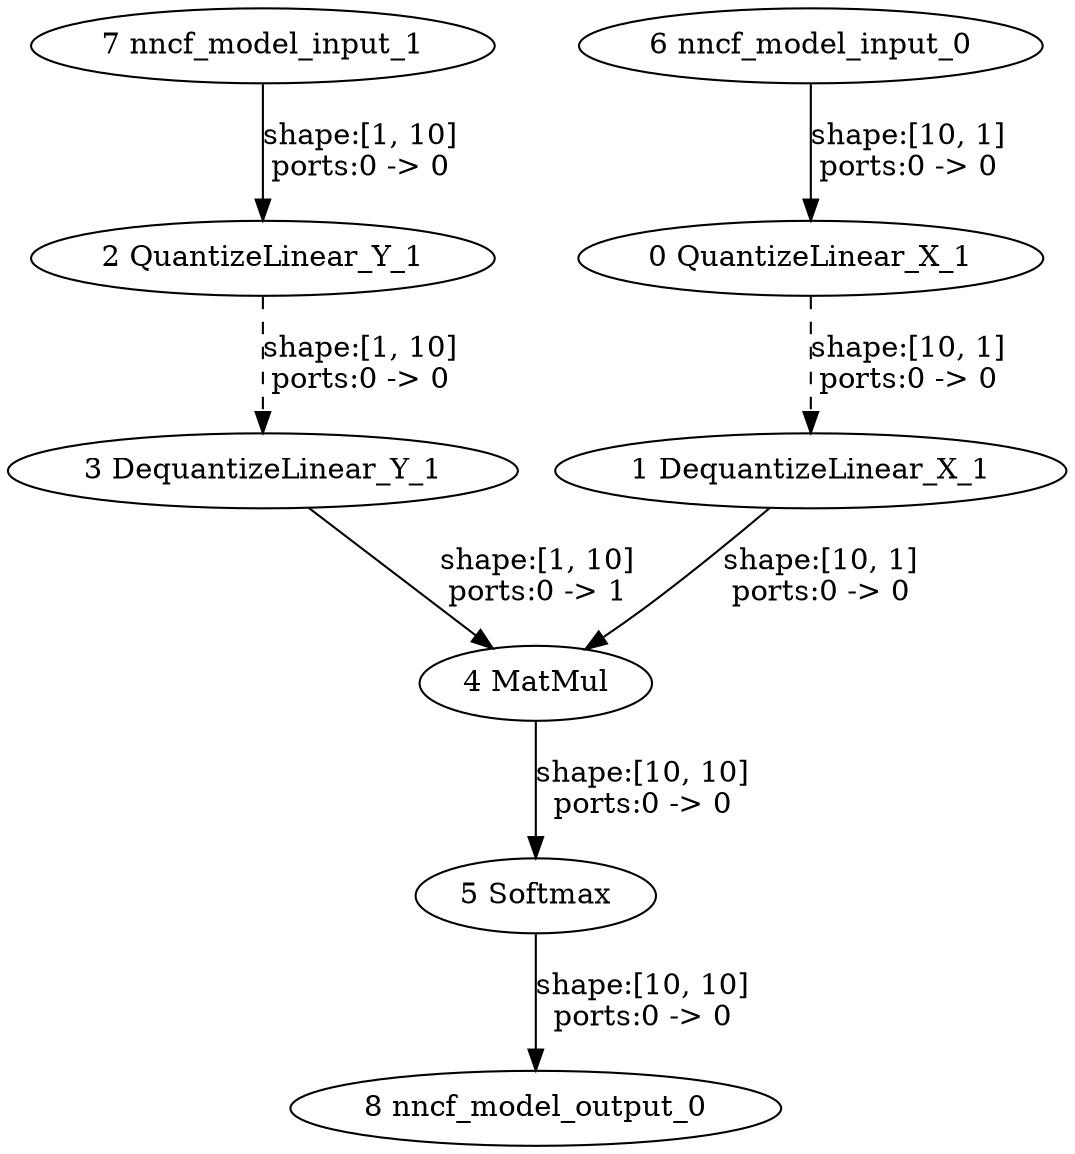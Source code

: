 strict digraph  {
"0 QuantizeLinear_X_1" [id=0, type=QuantizeLinear];
"1 DequantizeLinear_X_1" [id=1, type=DequantizeLinear];
"2 QuantizeLinear_Y_1" [id=2, type=QuantizeLinear];
"3 DequantizeLinear_Y_1" [id=3, type=DequantizeLinear];
"4 MatMul" [id=4, type=MatMul];
"5 Softmax" [id=5, type=Softmax];
"6 nncf_model_input_0" [id=6, type=nncf_model_input];
"7 nncf_model_input_1" [id=7, type=nncf_model_input];
"8 nncf_model_output_0" [id=8, type=nncf_model_output];
"0 QuantizeLinear_X_1" -> "1 DequantizeLinear_X_1"  [label="shape:[10, 1]\nports:0 -> 0", style=dashed];
"1 DequantizeLinear_X_1" -> "4 MatMul"  [label="shape:[10, 1]\nports:0 -> 0", style=solid];
"2 QuantizeLinear_Y_1" -> "3 DequantizeLinear_Y_1"  [label="shape:[1, 10]\nports:0 -> 0", style=dashed];
"3 DequantizeLinear_Y_1" -> "4 MatMul"  [label="shape:[1, 10]\nports:0 -> 1", style=solid];
"4 MatMul" -> "5 Softmax"  [label="shape:[10, 10]\nports:0 -> 0", style=solid];
"5 Softmax" -> "8 nncf_model_output_0"  [label="shape:[10, 10]\nports:0 -> 0", style=solid];
"6 nncf_model_input_0" -> "0 QuantizeLinear_X_1"  [label="shape:[10, 1]\nports:0 -> 0", style=solid];
"7 nncf_model_input_1" -> "2 QuantizeLinear_Y_1"  [label="shape:[1, 10]\nports:0 -> 0", style=solid];
}
